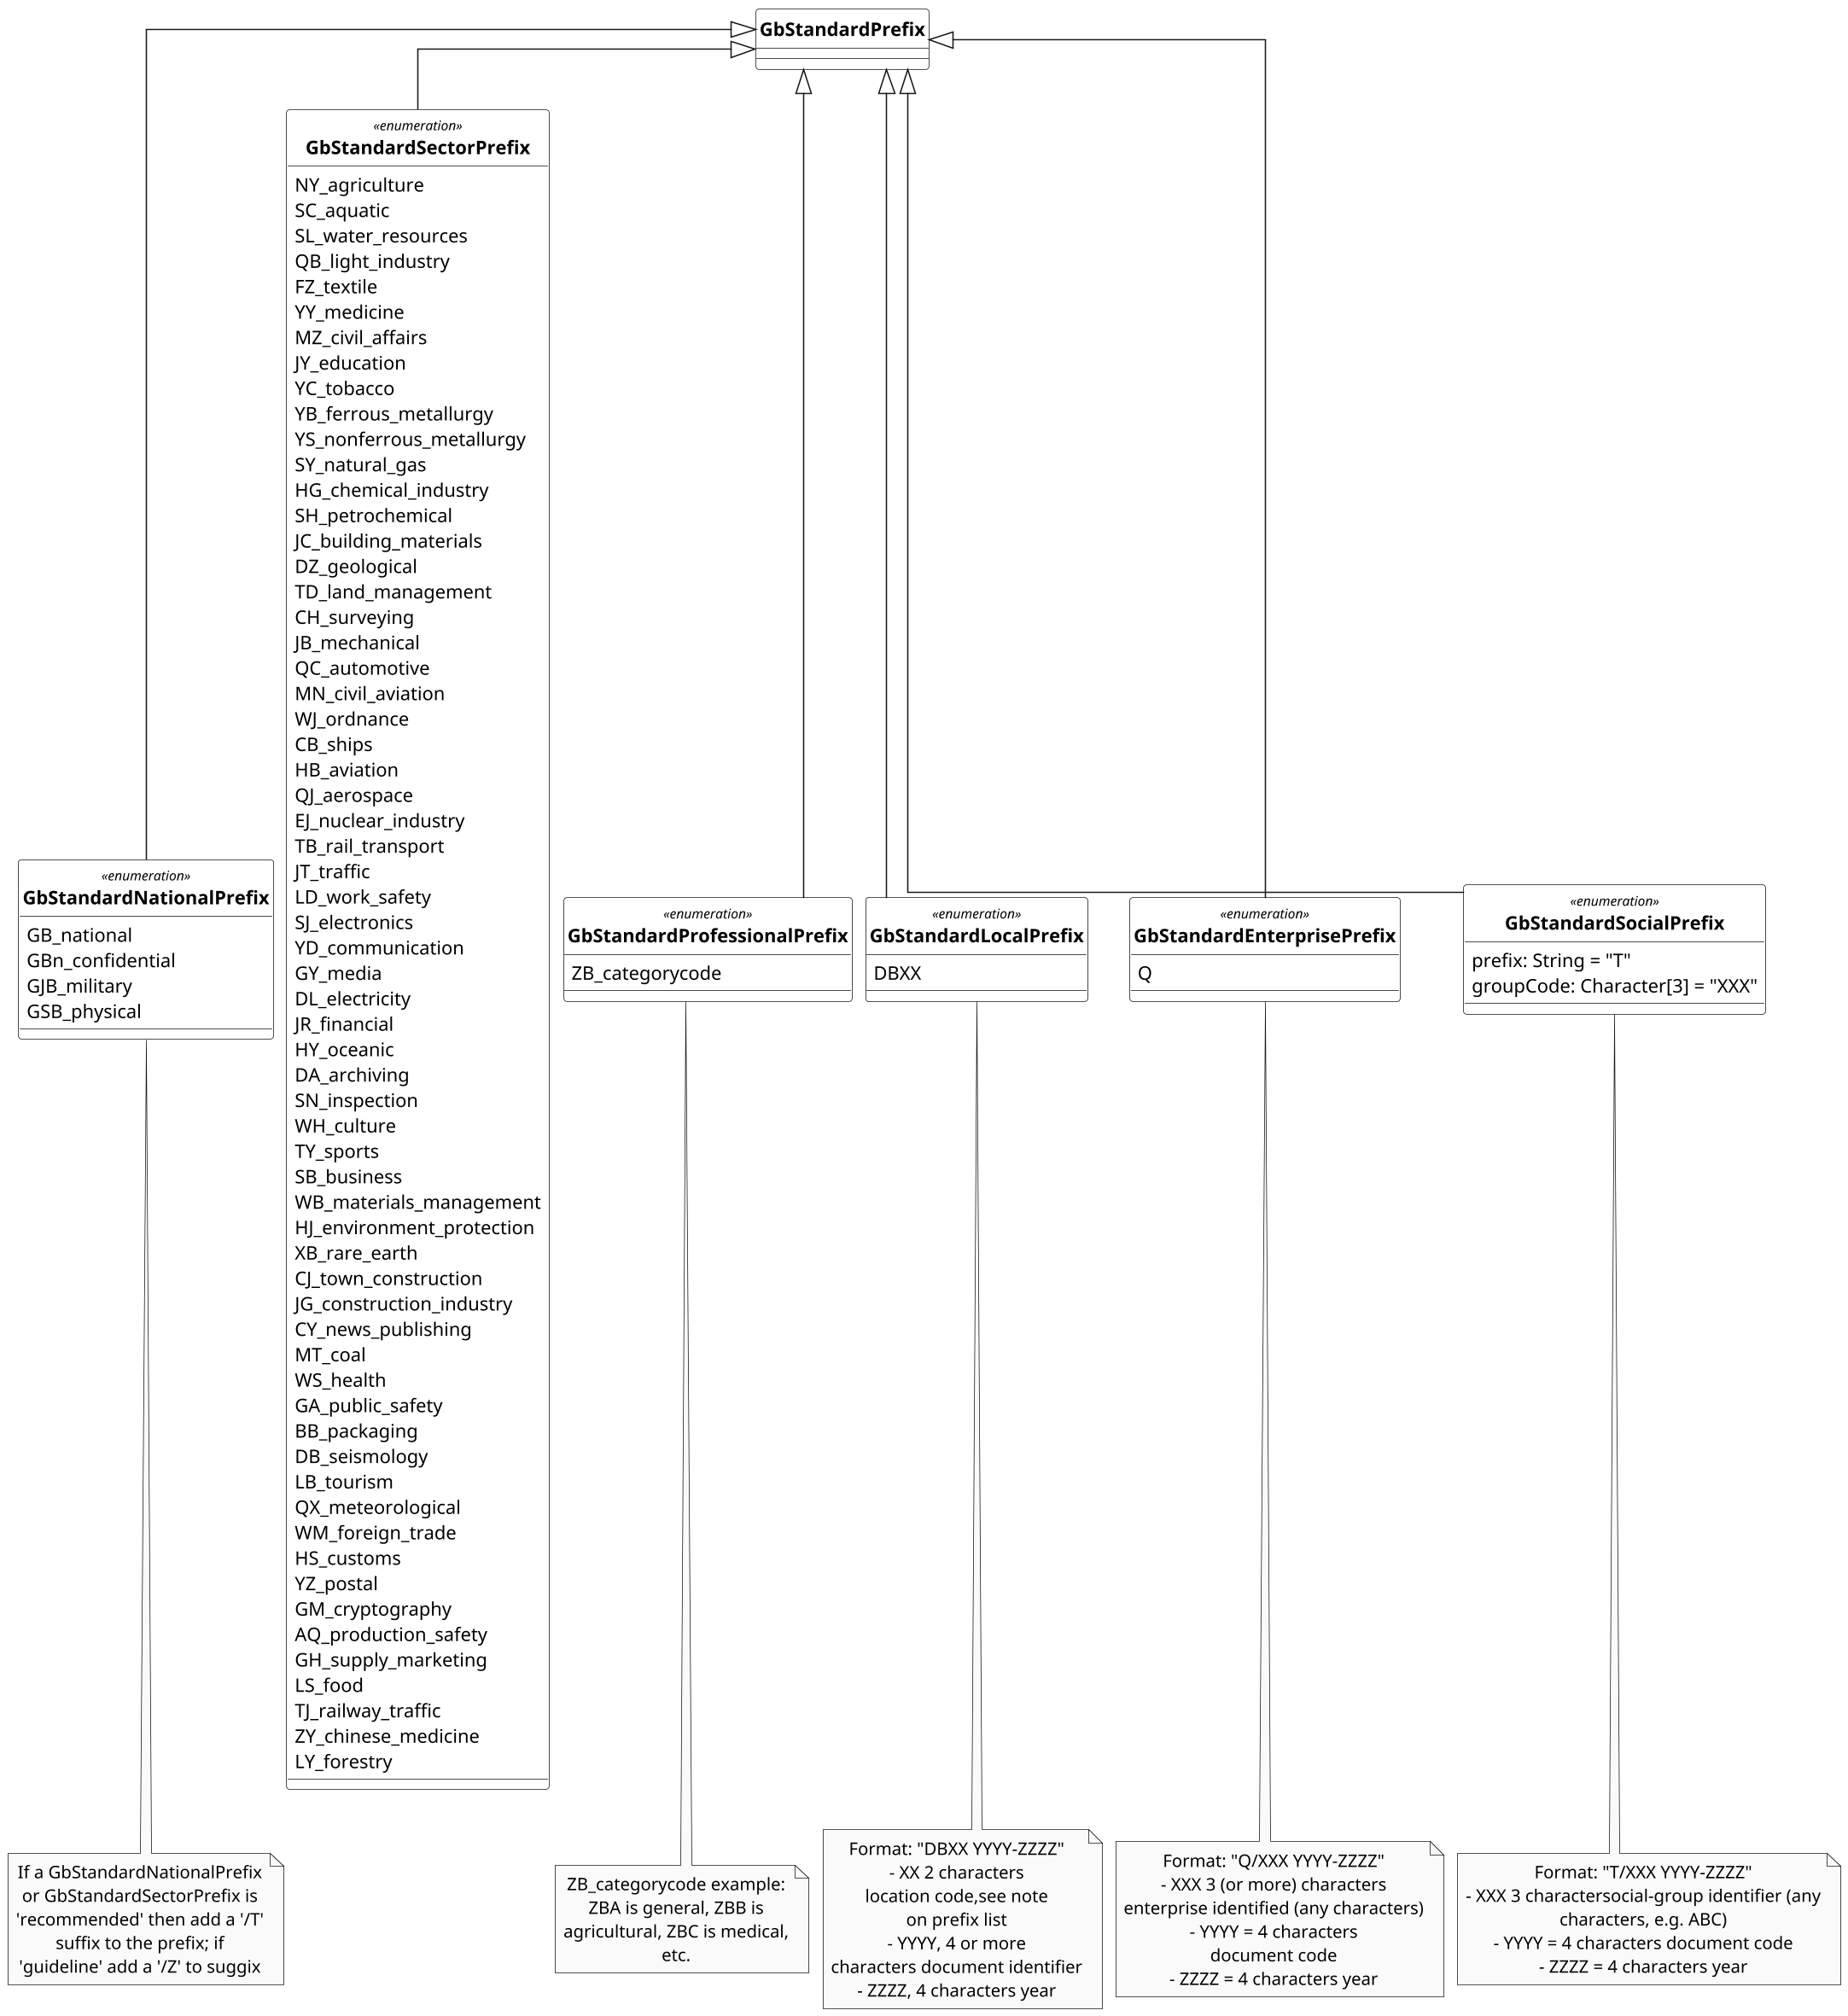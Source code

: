 @startuml GbDoc_GbStandardPrefix
/'
Diagram:        GbDoc_GbStandardPrefix
DateCreate:     23/08/2018
Description:    This is where we keep the Metanorma GbDoc model definitions.
                The GbDoc format is an instance of the Metanorma IsoDoc model.
                Details of the parent model can be found on its page.

Hystory of changes:
> 31/08/2018
    - Enumeration type GbStandardSocialPrefix has been updated. plus sign as a prefix has been removed from all items in the enumeration
'/

'******* CONFIGURATION ************************************************
skinparam classAttributeIconSize 0
skinparam Dpi 150
skinparam Monochrome true
skinparam LineType ortho
skinparam nodesep 10
skinparam ranksep 30
hide circle
/' skinparam CircledCharacterRadius 0 '/
/' skinparam CircledCharacterFontSize 0 '/
skinparam Default {
TextAlignment center
FontName Helvetica
}
skinparam Class {
AttributeIconSize 0
BackgroundColor White
FontStyle bold
StereotypeFontSize 10
}
skinparam Rectangle {
BackgroundColor White
FontStyle bold
FontSize 11
StereotypeFontSize 10
}
skinparam Object {
BackgroundColor White
FontStyle bold
FontSize 11
StereotypeFontSize 10
}

skinparam Entity {
StereotypeFontSize 10
}

'******* CLASS DEFINITION *********************************************
class GbStandardPrefix {

}

enum GbStandardNationalPrefix <<enumeration>>{
    GB_national
    GBn_confidential
    GJB_military
    GSB_physical
}

enum GbStandardSectorPrefix <<enumeration>>{
    NY_agriculture
    SC_aquatic
    SL_water_resources
    QB_light_industry
    FZ_textile
    YY_medicine
    MZ_civil_affairs
    JY_education
    YC_tobacco
    YB_ferrous_metallurgy
    YS_nonferrous_metallurgy
    SY_natural_gas
    HG_chemical_industry
    SH_petrochemical
    JC_building_materials
    DZ_geological
    TD_land_management
    CH_surveying
    JB_mechanical
    QC_automotive
    MN_civil_aviation
    WJ_ordnance
    CB_ships
    HB_aviation
    QJ_aerospace
    EJ_nuclear_industry
    TB_rail_transport
    JT_traffic
    LD_work_safety
    SJ_electronics
    YD_communication
    GY_media
    DL_electricity
    JR_financial
    HY_oceanic
    DA_archiving
    SN_inspection
    WH_culture
    TY_sports
    SB_business
    WB_materials_management
    HJ_environment_protection
    XB_rare_earth
    CJ_town_construction
    JG_construction_industry
    CY_news_publishing
    MT_coal
    WS_health
    GA_public_safety
    BB_packaging
    DB_seismology
    LB_tourism
    QX_meteorological
    WM_foreign_trade
    HS_customs
    YZ_postal
    GM_cryptography
    AQ_production_safety
    GH_supply_marketing
    LS_food
    TJ_railway_traffic
    ZY_chinese_medicine
    LY_forestry
}

enum GbStandardProfessionalPrefix <<enumeration>>{
    ZB_categorycode
}

enum GbStandardLocalPrefix <<enumeration>>{
    DBXX
}

enum GbStandardEnterprisePrefix <<enumeration>>{
    Q
}

enum GbStandardSocialPrefix <<enumeration>>{
    prefix: String = "T"
    groupCode: Character[3] = "XXX"
}

'******* NOTES ********************************************************
note bottom of GbStandardNationalPrefix: If a GbStandardNationalPrefix\nor GbStandardSectorPrefix is\n'recommended' then add a '/T'\nsuffix to the prefix; if\n'guideline' add a '/Z' to suggix
note bottom of GbStandardProfessionalPrefix: ZB_categorycode example:\nZBA is general, ZBB is\nagricultural, ZBC is medical,\netc.
note bottom of GbStandardLocalPrefix: Format: "DBXX YYYY-ZZZZ"\n- XX 2 characters\nlocation code,see note\non prefix list\n- YYYY, 4 or more\ncharacters document identifier\n- ZZZZ, 4 characters year
note bottom of GbStandardEnterprisePrefix: Format: "Q/XXX YYYY-ZZZZ"\n- XXX 3 (or more) characters\nenterprise identified (any characters)\n- YYYY = 4 characters\ndocument code\n- ZZZZ = 4 characters year
note bottom of GbStandardSocialPrefix: Format: "T/XXX YYYY-ZZZZ"\n- XXX 3 characters\social-group identifier (any\ncharacters, e.g. ABC)\n- YYYY = 4 characters document code\n- ZZZZ = 4 characters year

'******* CLASS RELATIONS **********************************************
GbStandardPrefix <|-- GbStandardNationalPrefix
GbStandardPrefix <|-- GbStandardSectorPrefix
GbStandardPrefix <|-- GbStandardProfessionalPrefix
GbStandardPrefix <|-- GbStandardLocalPrefix
GbStandardPrefix <|-- GbStandardEnterprisePrefix
GbStandardPrefix <|-- GbStandardSocialPrefix

@enduml